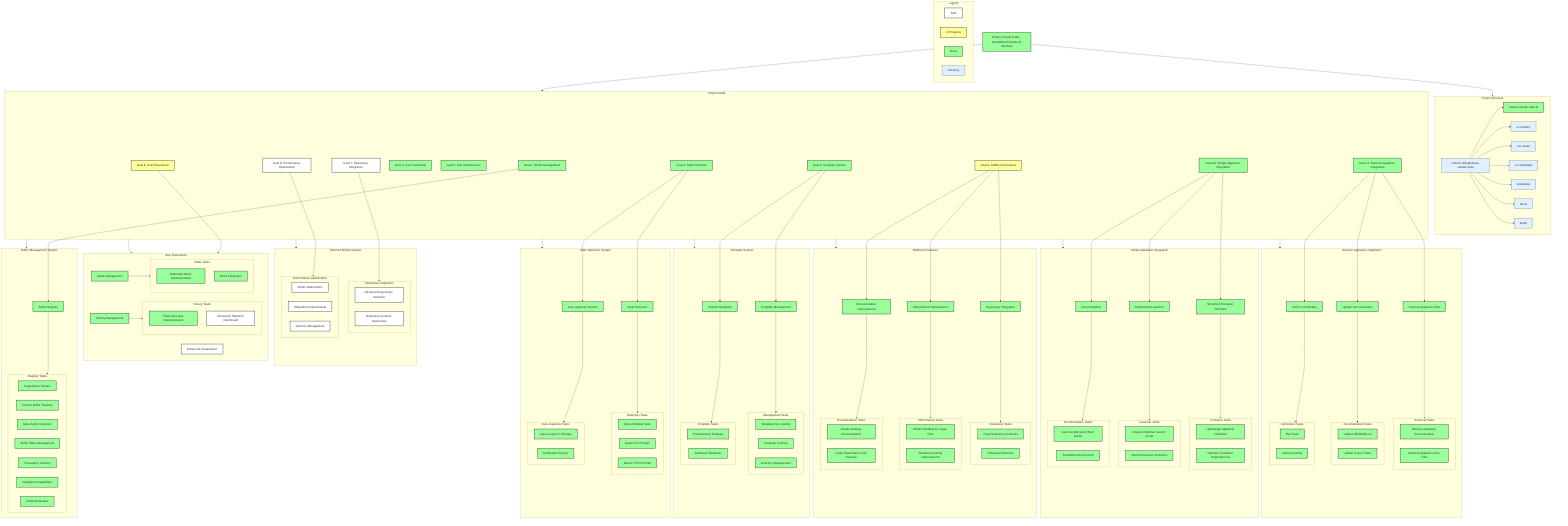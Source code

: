 graph TD
    %% Title and Legend
    subgraph Legend
        Z1[Todo]:::todo
        Z2[In Progress]:::inProgress
        Z3[Done]:::done
        Z4[Directory]:::directory
    end
    
    %% Project Title
    title[Emacs Claude Code - Streamlined Claude AI Interface]:::done
    
    %% Project Structure
    subgraph ProjectStructure[Project Structure]
        Root["/.emacs.d/lisp/emacs-claude-code"]:::directory
        Core["emacs-claude-code.el"]:::done
        BufferDir["ecc-buffer/"]:::directory
        StateDir["ecc-state/"]:::directory
        TemplateDir["ecc-template/"]:::directory
        TemplatesDir["templates/"]:::directory
        DocsDir["docs/"]:::directory
        TestsDir["tests/"]:::directory
    end
    
    %% Goals Overview
    subgraph Goals[Project Goals]
        Goal1[Goal 1: Buffer Management]:::done
        Goal2[Goal 2: State Detection]:::done
        Goal3[Goal 3: Template System]:::done
        Goal4[Goal 4: User Interaction]:::done
        Goal5[Goal 5: Test Infrastructure]:::done
        Goal6[Goal 6: Additional Features]:::inProgress
        Goal7[Goal 7: Repository Integration]:::todo
        Goal8[Goal 8: Performance Optimization]:::todo
        Goal9[Goal 9: User Experience]:::inProgress
        Goal10[Goal 10: Simple Apptainer Integration]:::done
        Goal11[Goal 11: Remove Apptainer Integration]:::done
    end
    
    %% Goal 1 Details
    subgraph Goal1Details[Buffer Management System]
        M1_1[Buffer Registry]:::done
        
        subgraph M1_1Tasks[Registry Tasks]
            T1_1_1[Registration System]:::done
            T1_1_2[Current Buffer Tracking]:::done
            T1_1_3[Stale Buffer Detection]:::done
            T1_1_4[Buffer State Management]:::done
            T1_1_5[Timestamp Tracking]:::done
            T1_1_6[Navigation Capabilities]:::done
            T1_1_7[Umbrella Module]:::done
        end
    end
    
    %% Goal 2 Details
    subgraph Goal2Details[State Detection System]
        M2_1[State Detection]:::done
        M2_2[Auto-response System]:::done
        
        subgraph M2_1Tasks[Detection Tasks]
            T2_1_1[Detect Waiting State]:::done
            T2_1_2[Detect Y/N Prompt]:::done
            T2_1_3[Detect Y/Y/N Prompt]:::done
        end
        
        subgraph M2_2Tasks[Auto-response Tasks]
            T2_2_1[Auto-accept for Prompts]:::done
            T2_2_2[Notification System]:::done
        end
    end
    
    %% Goal 3 Details
    subgraph Goal3Details[Template System]
        M3_1[Template Management]:::done
        M3_2[Default Templates]:::done
        
        subgraph M3_1Tasks[Management Tasks]
            T3_1_1[Template File Loading]:::done
            T3_1_2[Template Caching]:::done
            T3_1_3[Directory Management]:::done
        end
        
        subgraph M3_2Tasks[Template Tasks]
            T3_2_1[Programming Template]:::done
            T3_2_2[Additional Templates]:::done
        end
    end
    
    %% Goal 6 Details (Additional Features)
    subgraph Goal6Details[Additional Features]
        M6_1[Repository Integration]:::done
        M6_2[Performance Optimizations]:::done
        M6_3[Documentation Improvements]:::done
        
        subgraph M6_1Tasks[Repository Tasks]
            T6_1_1[Copy Repository Contents]:::done
            T6_1_2[Enhanced Selection]:::done
        end
        
        subgraph M6_2Tasks[Performance Tasks]
            T6_2_1[Buffer Handling for Large Files]:::done
            T6_2_2[Template Caching Improvements]:::done
        end
        
        subgraph M6_3Tasks[Documentation Tasks]
            T6_3_1[Claude Settings Documentation]:::done
            T6_3_2[Code Organization and Cleanup]:::done
        end
    end
    
    %% Goal 9 Details (User Experience - Partial Implementation)
    subgraph Goal9Details[User Experience]
        M9_1[Enhanced Visualization]:::todo
        M9_2[History Management]:::done
        M9_3[Mode Management]:::done
        
        subgraph M9_2Tasks[History Tasks]
            T9_2_1[History Browser Implementation]:::done
            T9_2_2[Interaction Statistics Dashboard]:::todo
        end
        
        subgraph M9_3Tasks[Mode Tasks]
            T9_3_1[Dedicated Mode Implementation]:::done
            T9_3_2[Dired Integration]:::done
        end
    end
    
    %% Future Goals
    subgraph FutureGoals[Planned Enhancements]
        subgraph Goal7Details[Repository Integration]
            M7_1[Advanced Repository Selection]:::todo
            M7_2[Repository Context Awareness]:::todo
        end
        
        subgraph Goal8Details[Performance Optimization]
            M8_1[Buffer Optimization]:::todo
            M8_2[Template Enhancements]:::todo
            M8_3[Memory Management]:::todo
        end
    end
    
    %% Goal 10 Details (Simple Apptainer Integration)
    subgraph Goal10Details[Simple Apptainer Integration]
        M10_1[Simplified Container Definition]:::done
        M10_2[Streamlined Launcher]:::done
        M10_3[Documentation]:::done
        
        subgraph M10_1Tasks[Container Tasks]
            T10_1_1[Lightweight Apptainer Definition]:::done
            T10_1_2[Optimize Container Dependencies]:::done
        end
        
        subgraph M10_2Tasks[Launcher Tasks]
            T10_2_1[Create Simplified Launch Script]:::done
            T10_2_2[Add Environment Detection]:::done
        end
        
        subgraph M10_3Tasks[Documentation Tasks]
            T10_3_1[User-friendly Quick Start Guide]:::done
            T10_3_2[Troubleshooting Section]:::done
        end
    end
    
    %% Goal 11 Details (Remove Apptainer Integration)
    subgraph Goal11Details[Remove Apptainer Integration]
        M11_1[Remove Apptainer Files]:::done
        M11_2[Update Documentation]:::done
        M11_3[Verify Functionality]:::done
        
        subgraph M11_1Tasks[Removal Tasks]
            T11_1_1[Remove Apptainer Documentation]:::done
            T11_1_2[Remove Apptainer Plan Files]:::done
        end
        
        subgraph M11_2Tasks[Documentation Tasks]
            T11_2_1[Update README.md]:::done
            T11_2_2[Update Project Plans]:::done
        end
        
        subgraph M11_3Tasks[Verification Tasks]
            T11_3_1[Run Tests]:::done
            T11_3_2[Manual Testing]:::done
        end
    end
    
    %% Connections
    title --> ProjectStructure
    title --> Goals
    
    Goals --> Goal1Details
    Goals --> Goal2Details
    Goals --> Goal3Details
    Goals --> Goal6Details
    Goals --> Goal9Details
    Goals --> Goal10Details
    Goals --> Goal11Details
    Goals --> FutureGoals
    
    Goal1 --> M1_1
    M1_1 --> M1_1Tasks
    
    Goal2 --> M2_1
    Goal2 --> M2_2
    M2_1 --> M2_1Tasks
    M2_2 --> M2_2Tasks
    
    Goal3 --> M3_1
    Goal3 --> M3_2
    M3_1 --> M3_1Tasks
    M3_2 --> M3_2Tasks
    
    Goal6 --> M6_1
    Goal6 --> M6_2
    Goal6 --> M6_3
    M6_1 --> M6_1Tasks
    M6_2 --> M6_2Tasks
    M6_3 --> M6_3Tasks
    
    Goal7 --> Goal7Details
    Goal8 --> Goal8Details
    Goal9 --> Goal9Details
    
    M9_2 --> M9_2Tasks
    M9_3 --> M9_3Tasks
    
    Goal10 --> M10_1
    Goal10 --> M10_2
    Goal10 --> M10_3
    M10_1 --> M10_1Tasks
    M10_2 --> M10_2Tasks
    M10_3 --> M10_3Tasks
    
    Goal11 --> M11_1
    Goal11 --> M11_2
    Goal11 --> M11_3
    M11_1 --> M11_1Tasks
    M11_2 --> M11_2Tasks
    M11_3 --> M11_3Tasks
    
    Root --> Core
    Root --> BufferDir
    Root --> StateDir
    Root --> TemplateDir
    Root --> TemplatesDir
    Root --> DocsDir
    Root --> TestsDir
    
    %% Styling
    classDef done fill:#9f9,stroke:#333,stroke-width:2px;
    classDef inProgress fill:#ff9,stroke:#333,stroke-width:2px;
    classDef todo fill:#fff,stroke:#333,stroke-width:2px;
    classDef directory fill:#e0f0ff,stroke:#333,stroke-width:1px;
    
    %% Apply styling
    class T1_1_1,T1_1_2,T1_1_3,T1_1_4,T1_1_5,T1_1_6,T1_1_7 done;
    class T2_1_1,T2_1_2,T2_1_3,T2_2_1,T2_2_2 done;
    class T3_1_1,T3_1_2,T3_1_3,T3_2_1,T3_2_2 done;
    class T6_1_1,T6_1_2,T6_2_1,T6_2_2,T6_3_1,T6_3_2 done;
    class T9_2_1,T9_3_1,T9_3_2 done;
    class T9_2_2 todo;
    class T10_1_1,T10_1_2,T10_2_1,T10_2_2,T10_3_1,T10_3_2 done;
    class T11_1_1,T11_1_2,T11_2_1,T11_2_2,T11_3_1,T11_3_2 done;
